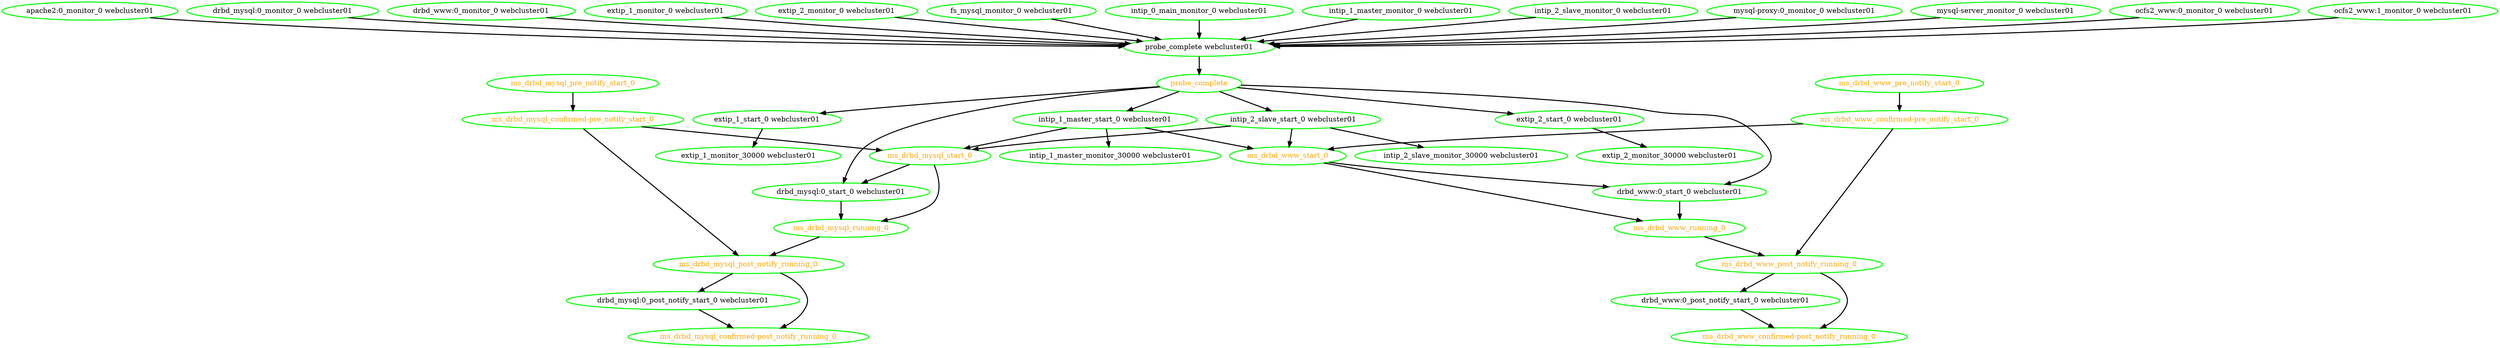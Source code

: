 digraph "g" {
"apache2:0_monitor_0 webcluster01" -> "probe_complete webcluster01" [ style = bold]
"apache2:0_monitor_0 webcluster01" [ style=bold color="green" fontcolor="black" ]
"drbd_mysql:0_monitor_0 webcluster01" -> "probe_complete webcluster01" [ style = bold]
"drbd_mysql:0_monitor_0 webcluster01" [ style=bold color="green" fontcolor="black" ]
"drbd_mysql:0_post_notify_start_0 webcluster01" -> "ms_drbd_mysql_confirmed-post_notify_running_0" [ style = bold]
"drbd_mysql:0_post_notify_start_0 webcluster01" [ style=bold color="green" fontcolor="black" ]
"drbd_mysql:0_start_0 webcluster01" -> "ms_drbd_mysql_running_0" [ style = bold]
"drbd_mysql:0_start_0 webcluster01" [ style=bold color="green" fontcolor="black" ]
"drbd_www:0_monitor_0 webcluster01" -> "probe_complete webcluster01" [ style = bold]
"drbd_www:0_monitor_0 webcluster01" [ style=bold color="green" fontcolor="black" ]
"drbd_www:0_post_notify_start_0 webcluster01" -> "ms_drbd_www_confirmed-post_notify_running_0" [ style = bold]
"drbd_www:0_post_notify_start_0 webcluster01" [ style=bold color="green" fontcolor="black" ]
"drbd_www:0_start_0 webcluster01" -> "ms_drbd_www_running_0" [ style = bold]
"drbd_www:0_start_0 webcluster01" [ style=bold color="green" fontcolor="black" ]
"extip_1_monitor_0 webcluster01" -> "probe_complete webcluster01" [ style = bold]
"extip_1_monitor_0 webcluster01" [ style=bold color="green" fontcolor="black" ]
"extip_1_monitor_30000 webcluster01" [ style=bold color="green" fontcolor="black" ]
"extip_1_start_0 webcluster01" -> "extip_1_monitor_30000 webcluster01" [ style = bold]
"extip_1_start_0 webcluster01" [ style=bold color="green" fontcolor="black" ]
"extip_2_monitor_0 webcluster01" -> "probe_complete webcluster01" [ style = bold]
"extip_2_monitor_0 webcluster01" [ style=bold color="green" fontcolor="black" ]
"extip_2_monitor_30000 webcluster01" [ style=bold color="green" fontcolor="black" ]
"extip_2_start_0 webcluster01" -> "extip_2_monitor_30000 webcluster01" [ style = bold]
"extip_2_start_0 webcluster01" [ style=bold color="green" fontcolor="black" ]
"fs_mysql_monitor_0 webcluster01" -> "probe_complete webcluster01" [ style = bold]
"fs_mysql_monitor_0 webcluster01" [ style=bold color="green" fontcolor="black" ]
"intip_0_main_monitor_0 webcluster01" -> "probe_complete webcluster01" [ style = bold]
"intip_0_main_monitor_0 webcluster01" [ style=bold color="green" fontcolor="black" ]
"intip_1_master_monitor_0 webcluster01" -> "probe_complete webcluster01" [ style = bold]
"intip_1_master_monitor_0 webcluster01" [ style=bold color="green" fontcolor="black" ]
"intip_1_master_monitor_30000 webcluster01" [ style=bold color="green" fontcolor="black" ]
"intip_1_master_start_0 webcluster01" -> "intip_1_master_monitor_30000 webcluster01" [ style = bold]
"intip_1_master_start_0 webcluster01" -> "ms_drbd_mysql_start_0" [ style = bold]
"intip_1_master_start_0 webcluster01" -> "ms_drbd_www_start_0" [ style = bold]
"intip_1_master_start_0 webcluster01" [ style=bold color="green" fontcolor="black" ]
"intip_2_slave_monitor_0 webcluster01" -> "probe_complete webcluster01" [ style = bold]
"intip_2_slave_monitor_0 webcluster01" [ style=bold color="green" fontcolor="black" ]
"intip_2_slave_monitor_30000 webcluster01" [ style=bold color="green" fontcolor="black" ]
"intip_2_slave_start_0 webcluster01" -> "intip_2_slave_monitor_30000 webcluster01" [ style = bold]
"intip_2_slave_start_0 webcluster01" -> "ms_drbd_mysql_start_0" [ style = bold]
"intip_2_slave_start_0 webcluster01" -> "ms_drbd_www_start_0" [ style = bold]
"intip_2_slave_start_0 webcluster01" [ style=bold color="green" fontcolor="black" ]
"ms_drbd_mysql_confirmed-post_notify_running_0" [ style=bold color="green" fontcolor="orange" ]
"ms_drbd_mysql_confirmed-pre_notify_start_0" -> "ms_drbd_mysql_post_notify_running_0" [ style = bold]
"ms_drbd_mysql_confirmed-pre_notify_start_0" -> "ms_drbd_mysql_start_0" [ style = bold]
"ms_drbd_mysql_confirmed-pre_notify_start_0" [ style=bold color="green" fontcolor="orange" ]
"ms_drbd_mysql_post_notify_running_0" -> "drbd_mysql:0_post_notify_start_0 webcluster01" [ style = bold]
"ms_drbd_mysql_post_notify_running_0" -> "ms_drbd_mysql_confirmed-post_notify_running_0" [ style = bold]
"ms_drbd_mysql_post_notify_running_0" [ style=bold color="green" fontcolor="orange" ]
"ms_drbd_mysql_pre_notify_start_0" -> "ms_drbd_mysql_confirmed-pre_notify_start_0" [ style = bold]
"ms_drbd_mysql_pre_notify_start_0" [ style=bold color="green" fontcolor="orange" ]
"ms_drbd_mysql_running_0" -> "ms_drbd_mysql_post_notify_running_0" [ style = bold]
"ms_drbd_mysql_running_0" [ style=bold color="green" fontcolor="orange" ]
"ms_drbd_mysql_start_0" -> "drbd_mysql:0_start_0 webcluster01" [ style = bold]
"ms_drbd_mysql_start_0" -> "ms_drbd_mysql_running_0" [ style = bold]
"ms_drbd_mysql_start_0" [ style=bold color="green" fontcolor="orange" ]
"ms_drbd_www_confirmed-post_notify_running_0" [ style=bold color="green" fontcolor="orange" ]
"ms_drbd_www_confirmed-pre_notify_start_0" -> "ms_drbd_www_post_notify_running_0" [ style = bold]
"ms_drbd_www_confirmed-pre_notify_start_0" -> "ms_drbd_www_start_0" [ style = bold]
"ms_drbd_www_confirmed-pre_notify_start_0" [ style=bold color="green" fontcolor="orange" ]
"ms_drbd_www_post_notify_running_0" -> "drbd_www:0_post_notify_start_0 webcluster01" [ style = bold]
"ms_drbd_www_post_notify_running_0" -> "ms_drbd_www_confirmed-post_notify_running_0" [ style = bold]
"ms_drbd_www_post_notify_running_0" [ style=bold color="green" fontcolor="orange" ]
"ms_drbd_www_pre_notify_start_0" -> "ms_drbd_www_confirmed-pre_notify_start_0" [ style = bold]
"ms_drbd_www_pre_notify_start_0" [ style=bold color="green" fontcolor="orange" ]
"ms_drbd_www_running_0" -> "ms_drbd_www_post_notify_running_0" [ style = bold]
"ms_drbd_www_running_0" [ style=bold color="green" fontcolor="orange" ]
"ms_drbd_www_start_0" -> "drbd_www:0_start_0 webcluster01" [ style = bold]
"ms_drbd_www_start_0" -> "ms_drbd_www_running_0" [ style = bold]
"ms_drbd_www_start_0" [ style=bold color="green" fontcolor="orange" ]
"mysql-proxy:0_monitor_0 webcluster01" -> "probe_complete webcluster01" [ style = bold]
"mysql-proxy:0_monitor_0 webcluster01" [ style=bold color="green" fontcolor="black" ]
"mysql-server_monitor_0 webcluster01" -> "probe_complete webcluster01" [ style = bold]
"mysql-server_monitor_0 webcluster01" [ style=bold color="green" fontcolor="black" ]
"ocfs2_www:0_monitor_0 webcluster01" -> "probe_complete webcluster01" [ style = bold]
"ocfs2_www:0_monitor_0 webcluster01" [ style=bold color="green" fontcolor="black" ]
"ocfs2_www:1_monitor_0 webcluster01" -> "probe_complete webcluster01" [ style = bold]
"ocfs2_www:1_monitor_0 webcluster01" [ style=bold color="green" fontcolor="black" ]
"probe_complete webcluster01" -> "probe_complete" [ style = bold]
"probe_complete webcluster01" [ style=bold color="green" fontcolor="black" ]
"probe_complete" -> "drbd_mysql:0_start_0 webcluster01" [ style = bold]
"probe_complete" -> "drbd_www:0_start_0 webcluster01" [ style = bold]
"probe_complete" -> "extip_1_start_0 webcluster01" [ style = bold]
"probe_complete" -> "extip_2_start_0 webcluster01" [ style = bold]
"probe_complete" -> "intip_1_master_start_0 webcluster01" [ style = bold]
"probe_complete" -> "intip_2_slave_start_0 webcluster01" [ style = bold]
"probe_complete" [ style=bold color="green" fontcolor="orange" ]
}
